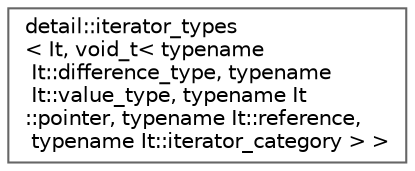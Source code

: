 digraph "Gráfico de jerarquía de clases"
{
 // LATEX_PDF_SIZE
  bgcolor="transparent";
  edge [fontname=Helvetica,fontsize=10,labelfontname=Helvetica,labelfontsize=10];
  node [fontname=Helvetica,fontsize=10,shape=box,height=0.2,width=0.4];
  rankdir="LR";
  Node0 [id="Node000000",label="detail::iterator_types\l\< It, void_t\< typename\l It::difference_type, typename\l It::value_type, typename It\l::pointer, typename It::reference,\l typename It::iterator_category \> \>",height=0.2,width=0.4,color="grey40", fillcolor="white", style="filled",URL="$structdetail_1_1iterator__types_3_01_it_00_01void__t_3_01typename_01_it_1_1difference__type_00_064dac4a14931e9e3b7bc8e1311de4a39.html",tooltip=" "];
}
